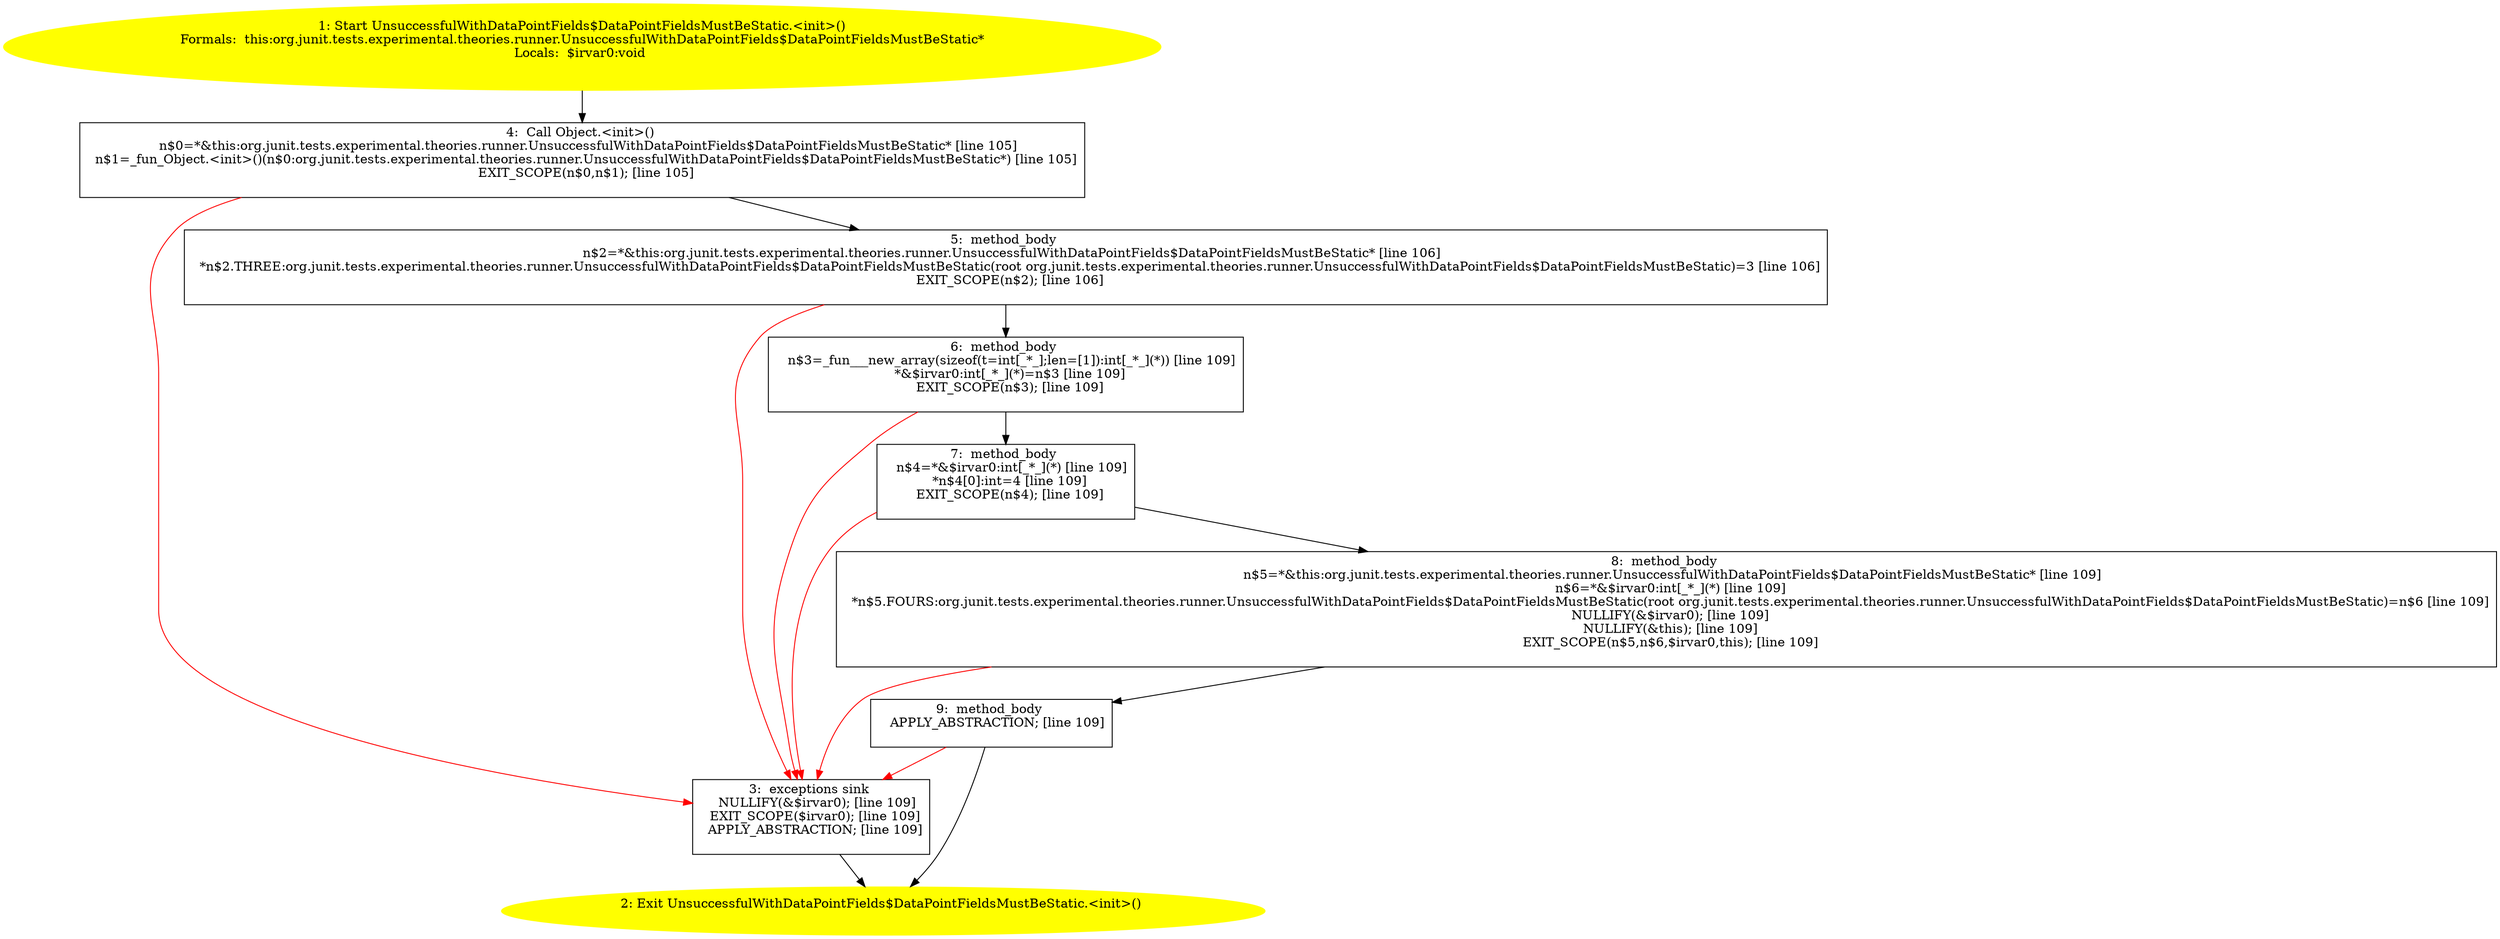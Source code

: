 /* @generated */
digraph cfg {
"org.junit.tests.experimental.theories.runner.UnsuccessfulWithDataPointFields$DataPointFieldsMustBeSt.146644ee293cbd76632a098d84f5fbd1_1" [label="1: Start UnsuccessfulWithDataPointFields$DataPointFieldsMustBeStatic.<init>()\nFormals:  this:org.junit.tests.experimental.theories.runner.UnsuccessfulWithDataPointFields$DataPointFieldsMustBeStatic*\nLocals:  $irvar0:void \n  " color=yellow style=filled]
	

	 "org.junit.tests.experimental.theories.runner.UnsuccessfulWithDataPointFields$DataPointFieldsMustBeSt.146644ee293cbd76632a098d84f5fbd1_1" -> "org.junit.tests.experimental.theories.runner.UnsuccessfulWithDataPointFields$DataPointFieldsMustBeSt.146644ee293cbd76632a098d84f5fbd1_4" ;
"org.junit.tests.experimental.theories.runner.UnsuccessfulWithDataPointFields$DataPointFieldsMustBeSt.146644ee293cbd76632a098d84f5fbd1_2" [label="2: Exit UnsuccessfulWithDataPointFields$DataPointFieldsMustBeStatic.<init>() \n  " color=yellow style=filled]
	

"org.junit.tests.experimental.theories.runner.UnsuccessfulWithDataPointFields$DataPointFieldsMustBeSt.146644ee293cbd76632a098d84f5fbd1_3" [label="3:  exceptions sink \n   NULLIFY(&$irvar0); [line 109]\n  EXIT_SCOPE($irvar0); [line 109]\n  APPLY_ABSTRACTION; [line 109]\n " shape="box"]
	

	 "org.junit.tests.experimental.theories.runner.UnsuccessfulWithDataPointFields$DataPointFieldsMustBeSt.146644ee293cbd76632a098d84f5fbd1_3" -> "org.junit.tests.experimental.theories.runner.UnsuccessfulWithDataPointFields$DataPointFieldsMustBeSt.146644ee293cbd76632a098d84f5fbd1_2" ;
"org.junit.tests.experimental.theories.runner.UnsuccessfulWithDataPointFields$DataPointFieldsMustBeSt.146644ee293cbd76632a098d84f5fbd1_4" [label="4:  Call Object.<init>() \n   n$0=*&this:org.junit.tests.experimental.theories.runner.UnsuccessfulWithDataPointFields$DataPointFieldsMustBeStatic* [line 105]\n  n$1=_fun_Object.<init>()(n$0:org.junit.tests.experimental.theories.runner.UnsuccessfulWithDataPointFields$DataPointFieldsMustBeStatic*) [line 105]\n  EXIT_SCOPE(n$0,n$1); [line 105]\n " shape="box"]
	

	 "org.junit.tests.experimental.theories.runner.UnsuccessfulWithDataPointFields$DataPointFieldsMustBeSt.146644ee293cbd76632a098d84f5fbd1_4" -> "org.junit.tests.experimental.theories.runner.UnsuccessfulWithDataPointFields$DataPointFieldsMustBeSt.146644ee293cbd76632a098d84f5fbd1_5" ;
	 "org.junit.tests.experimental.theories.runner.UnsuccessfulWithDataPointFields$DataPointFieldsMustBeSt.146644ee293cbd76632a098d84f5fbd1_4" -> "org.junit.tests.experimental.theories.runner.UnsuccessfulWithDataPointFields$DataPointFieldsMustBeSt.146644ee293cbd76632a098d84f5fbd1_3" [color="red" ];
"org.junit.tests.experimental.theories.runner.UnsuccessfulWithDataPointFields$DataPointFieldsMustBeSt.146644ee293cbd76632a098d84f5fbd1_5" [label="5:  method_body \n   n$2=*&this:org.junit.tests.experimental.theories.runner.UnsuccessfulWithDataPointFields$DataPointFieldsMustBeStatic* [line 106]\n  *n$2.THREE:org.junit.tests.experimental.theories.runner.UnsuccessfulWithDataPointFields$DataPointFieldsMustBeStatic(root org.junit.tests.experimental.theories.runner.UnsuccessfulWithDataPointFields$DataPointFieldsMustBeStatic)=3 [line 106]\n  EXIT_SCOPE(n$2); [line 106]\n " shape="box"]
	

	 "org.junit.tests.experimental.theories.runner.UnsuccessfulWithDataPointFields$DataPointFieldsMustBeSt.146644ee293cbd76632a098d84f5fbd1_5" -> "org.junit.tests.experimental.theories.runner.UnsuccessfulWithDataPointFields$DataPointFieldsMustBeSt.146644ee293cbd76632a098d84f5fbd1_6" ;
	 "org.junit.tests.experimental.theories.runner.UnsuccessfulWithDataPointFields$DataPointFieldsMustBeSt.146644ee293cbd76632a098d84f5fbd1_5" -> "org.junit.tests.experimental.theories.runner.UnsuccessfulWithDataPointFields$DataPointFieldsMustBeSt.146644ee293cbd76632a098d84f5fbd1_3" [color="red" ];
"org.junit.tests.experimental.theories.runner.UnsuccessfulWithDataPointFields$DataPointFieldsMustBeSt.146644ee293cbd76632a098d84f5fbd1_6" [label="6:  method_body \n   n$3=_fun___new_array(sizeof(t=int[_*_];len=[1]):int[_*_](*)) [line 109]\n  *&$irvar0:int[_*_](*)=n$3 [line 109]\n  EXIT_SCOPE(n$3); [line 109]\n " shape="box"]
	

	 "org.junit.tests.experimental.theories.runner.UnsuccessfulWithDataPointFields$DataPointFieldsMustBeSt.146644ee293cbd76632a098d84f5fbd1_6" -> "org.junit.tests.experimental.theories.runner.UnsuccessfulWithDataPointFields$DataPointFieldsMustBeSt.146644ee293cbd76632a098d84f5fbd1_7" ;
	 "org.junit.tests.experimental.theories.runner.UnsuccessfulWithDataPointFields$DataPointFieldsMustBeSt.146644ee293cbd76632a098d84f5fbd1_6" -> "org.junit.tests.experimental.theories.runner.UnsuccessfulWithDataPointFields$DataPointFieldsMustBeSt.146644ee293cbd76632a098d84f5fbd1_3" [color="red" ];
"org.junit.tests.experimental.theories.runner.UnsuccessfulWithDataPointFields$DataPointFieldsMustBeSt.146644ee293cbd76632a098d84f5fbd1_7" [label="7:  method_body \n   n$4=*&$irvar0:int[_*_](*) [line 109]\n  *n$4[0]:int=4 [line 109]\n  EXIT_SCOPE(n$4); [line 109]\n " shape="box"]
	

	 "org.junit.tests.experimental.theories.runner.UnsuccessfulWithDataPointFields$DataPointFieldsMustBeSt.146644ee293cbd76632a098d84f5fbd1_7" -> "org.junit.tests.experimental.theories.runner.UnsuccessfulWithDataPointFields$DataPointFieldsMustBeSt.146644ee293cbd76632a098d84f5fbd1_8" ;
	 "org.junit.tests.experimental.theories.runner.UnsuccessfulWithDataPointFields$DataPointFieldsMustBeSt.146644ee293cbd76632a098d84f5fbd1_7" -> "org.junit.tests.experimental.theories.runner.UnsuccessfulWithDataPointFields$DataPointFieldsMustBeSt.146644ee293cbd76632a098d84f5fbd1_3" [color="red" ];
"org.junit.tests.experimental.theories.runner.UnsuccessfulWithDataPointFields$DataPointFieldsMustBeSt.146644ee293cbd76632a098d84f5fbd1_8" [label="8:  method_body \n   n$5=*&this:org.junit.tests.experimental.theories.runner.UnsuccessfulWithDataPointFields$DataPointFieldsMustBeStatic* [line 109]\n  n$6=*&$irvar0:int[_*_](*) [line 109]\n  *n$5.FOURS:org.junit.tests.experimental.theories.runner.UnsuccessfulWithDataPointFields$DataPointFieldsMustBeStatic(root org.junit.tests.experimental.theories.runner.UnsuccessfulWithDataPointFields$DataPointFieldsMustBeStatic)=n$6 [line 109]\n  NULLIFY(&$irvar0); [line 109]\n  NULLIFY(&this); [line 109]\n  EXIT_SCOPE(n$5,n$6,$irvar0,this); [line 109]\n " shape="box"]
	

	 "org.junit.tests.experimental.theories.runner.UnsuccessfulWithDataPointFields$DataPointFieldsMustBeSt.146644ee293cbd76632a098d84f5fbd1_8" -> "org.junit.tests.experimental.theories.runner.UnsuccessfulWithDataPointFields$DataPointFieldsMustBeSt.146644ee293cbd76632a098d84f5fbd1_9" ;
	 "org.junit.tests.experimental.theories.runner.UnsuccessfulWithDataPointFields$DataPointFieldsMustBeSt.146644ee293cbd76632a098d84f5fbd1_8" -> "org.junit.tests.experimental.theories.runner.UnsuccessfulWithDataPointFields$DataPointFieldsMustBeSt.146644ee293cbd76632a098d84f5fbd1_3" [color="red" ];
"org.junit.tests.experimental.theories.runner.UnsuccessfulWithDataPointFields$DataPointFieldsMustBeSt.146644ee293cbd76632a098d84f5fbd1_9" [label="9:  method_body \n   APPLY_ABSTRACTION; [line 109]\n " shape="box"]
	

	 "org.junit.tests.experimental.theories.runner.UnsuccessfulWithDataPointFields$DataPointFieldsMustBeSt.146644ee293cbd76632a098d84f5fbd1_9" -> "org.junit.tests.experimental.theories.runner.UnsuccessfulWithDataPointFields$DataPointFieldsMustBeSt.146644ee293cbd76632a098d84f5fbd1_2" ;
	 "org.junit.tests.experimental.theories.runner.UnsuccessfulWithDataPointFields$DataPointFieldsMustBeSt.146644ee293cbd76632a098d84f5fbd1_9" -> "org.junit.tests.experimental.theories.runner.UnsuccessfulWithDataPointFields$DataPointFieldsMustBeSt.146644ee293cbd76632a098d84f5fbd1_3" [color="red" ];
}
